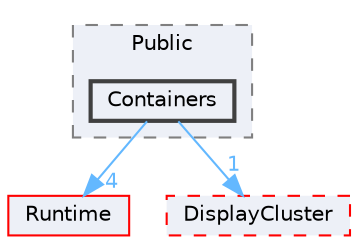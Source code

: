 digraph "Containers"
{
 // INTERACTIVE_SVG=YES
 // LATEX_PDF_SIZE
  bgcolor="transparent";
  edge [fontname=Helvetica,fontsize=10,labelfontname=Helvetica,labelfontsize=10];
  node [fontname=Helvetica,fontsize=10,shape=box,height=0.2,width=0.4];
  compound=true
  subgraph clusterdir_e24f094c0ab544e7e819715d7839c3fe {
    graph [ bgcolor="#edf0f7", pencolor="grey50", label="Public", fontname=Helvetica,fontsize=10 style="filled,dashed", URL="dir_e24f094c0ab544e7e819715d7839c3fe.html",tooltip=""]
  dir_e1394456911d6ae85fcb9cdfb3e19f65 [label="Containers", fillcolor="#edf0f7", color="grey25", style="filled,bold", URL="dir_e1394456911d6ae85fcb9cdfb3e19f65.html",tooltip=""];
  }
  dir_7536b172fbd480bfd146a1b1acd6856b [label="Runtime", fillcolor="#edf0f7", color="red", style="filled", URL="dir_7536b172fbd480bfd146a1b1acd6856b.html",tooltip=""];
  dir_d83c855bf8b66896400089d2317d0824 [label="DisplayCluster", fillcolor="#edf0f7", color="red", style="filled,dashed", URL="dir_d83c855bf8b66896400089d2317d0824.html",tooltip=""];
  dir_e1394456911d6ae85fcb9cdfb3e19f65->dir_7536b172fbd480bfd146a1b1acd6856b [headlabel="4", labeldistance=1.5 headhref="dir_000251_000984.html" href="dir_000251_000984.html" color="steelblue1" fontcolor="steelblue1"];
  dir_e1394456911d6ae85fcb9cdfb3e19f65->dir_d83c855bf8b66896400089d2317d0824 [headlabel="1", labeldistance=1.5 headhref="dir_000251_000316.html" href="dir_000251_000316.html" color="steelblue1" fontcolor="steelblue1"];
}
